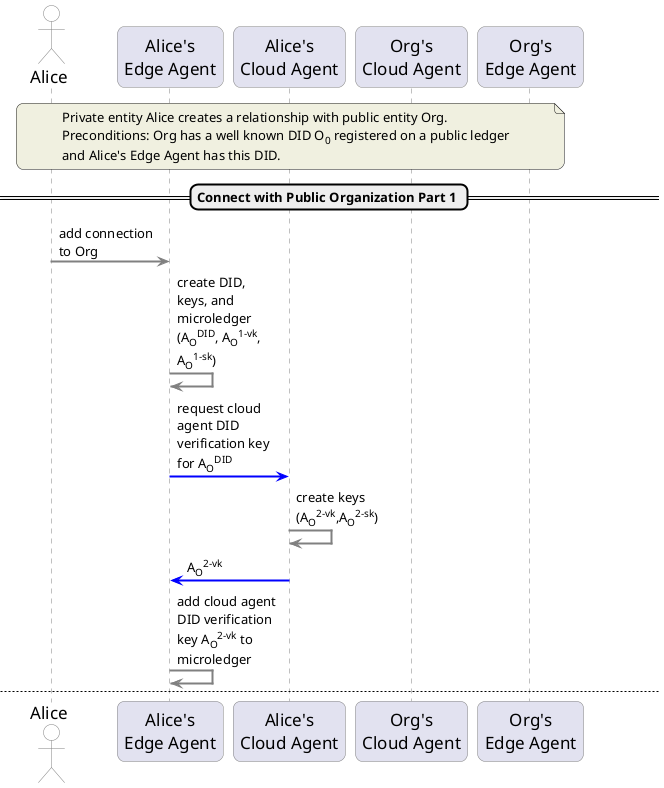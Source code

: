 @startuml
skinparam sequenceArrowThickness 2
skinparam roundcorner 15
skinparam maxmessagesize 100
skinparam sequence {
	ArrowColor grey
	LifeLineBorderColor grey
	ParticipantBorderColor grey
	boxbordercolor white
	ParticipantFontSize 17
	actorfontsize 17
	boxfontsize 17
	boxfontcolor grey
	ActorBorderColor grey
	Actorbackgroundcolor white
}
actor Alice as al
participant "Alice's\nEdge Agent" as aea
participant "Alice's\nCloud Agent" as aca
participant "Org's\nCloud Agent" as oca
participant "Org's\nEdge Agent" as org

note over al, org #f0f0e0
Private entity Alice creates a relationship with public entity Org.
Preconditions: Org has a well known DID O<sub>0</sub> registered on a public ledger
and Alice's Edge Agent has this DID.
end note

== Connect with Public Organization Part 1 ==

al -> aea: add connection to Org
aea -> aea: create DID, keys, and microledger (A<sub>O</sub><sup>DID</sup>, A<sub>O</sub><sup>1-vk</sup>, A<sub>O</sub><sup>1-sk</sup>)
aea -[#blue]> aca: request cloud agent DID verification key for A<sub>O</sub><sup>DID</sup>
aca->aca: create keys (A<sub>O</sub><sup>2-vk</sup>,A<sub>O</sub><sup>2-sk</sup>)
aca-[#blue]>aea: A<sub>O</sub><sup>2-vk</sup>
aea->aea: add cloud agent DID verification key A<sub>O</sub><sup>2-vk</sup> to microledger

newpage

== Connect with Public Organization Part 2 ==

par2
aea -[#blue]> aca: connection invitation\n\
A<sub>O</sub><sup>DID</sup>, A<sub>O</sub><sup>1-vk</sup>
else
aca-[#blue]>oca: \n\n\n
else
oca-[#blue]>org: \n\n\n

org->org: create DID, keys, and microledger (O<sub>A</sub><sup>DID</sup>, O<sub>A</sub><sup>1</sup>, O<sub>A</sub><sup>ml</sup>)
org-[#blue]>oca: request agent DID verification key for O<sub>A</sub><sup>DID</sup>

oca->oca: create DID keypair (O<sub>A</sub><sup>2</sup>)
oca-[#blue]>org: O<sub>A</sub><sup>2-vk</sup>
org->org: add cloud agent DID verification key O<sub>A</sub><sup>2-vk</sup> to microledger

par2
org-[#blue]>oca: success with microledger deltas
else
oca-[#blue]>aca: \n\n success
else
aca-[#blue]>aea: \n\n
else
aea->al: \n\n

@enduml
